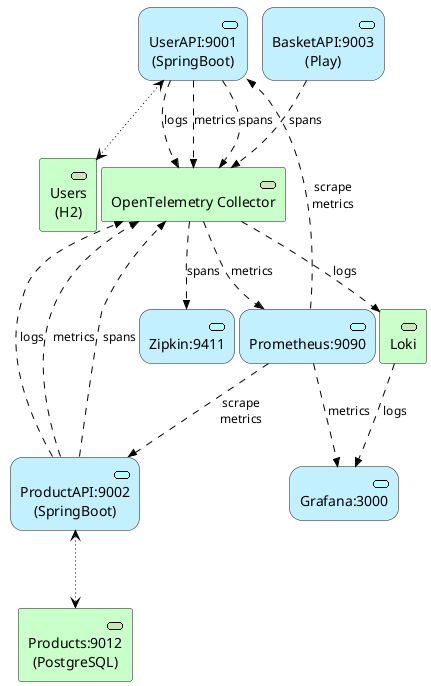 @startuml Arch
skinparam nodesep 4
!include <archimate/Archimate>

archimate #Application "UserAPI:9001\n(SpringBoot)" as UserAPI <<application-service>>
archimate #Application "ProductAPI:9002\n(SpringBoot)" as ProductAPI <<application-service>>
archimate #Application "BasketAPI:9003\n(Play)" as BasketAPI <<application-service>>

archimate #Technology "Users\n(H2)" as UsersDB <<technology-service>>
archimate #Technology "Products:9012\n(PostgreSQL)" as ProductsDB <<technology-service>>

archimate #Application "Zipkin:9411" as Zipkin <<application-service>>
archimate #Application "Grafana:3000" as Grafana <<application-service>>
archimate #Application "Prometheus:9090" as Prometheus <<application-service>>

archimate #Technology "OpenTelemetry Collector" as OTC <<technology-service>>
archimate #Technology Loki <<technology-service>>

Rel_Access_rw(UserAPI, UsersDB)
Rel_Access_rw(ProductAPI, ProductsDB)

Rel_Flow(UserAPI, OTC, logs)
Rel_Flow(UserAPI, OTC, metrics)
Rel_Flow(UserAPI, OTC, spans)

Rel_Flow(Prometheus, UserAPI, "scrape\nmetrics")
Rel_Flow(Prometheus, ProductAPI, "scrape\nmetrics")

Rel_Flow(ProductAPI, OTC, logs)
Rel_Flow(ProductAPI, OTC, metrics)
Rel_Flow(ProductAPI, OTC, spans)

Rel_Flow(BasketAPI, OTC, spans)

Rel_Flow(OTC, Loki, logs)
Rel_Flow(Loki, Grafana, logs)
Rel_Flow(OTC, Prometheus, metrics)
Rel_Flow(Prometheus, Grafana, metrics)
Rel_Flow(OTC, Zipkin, spans)

@enduml